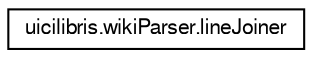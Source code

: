 digraph G
{
  edge [fontname="FreeSans",fontsize="10",labelfontname="FreeSans",labelfontsize="10"];
  node [fontname="FreeSans",fontsize="10",shape=record];
  rankdir="LR";
  Node1 [label="uicilibris.wikiParser.lineJoiner",height=0.2,width=0.4,color="black", fillcolor="white", style="filled",URL="$classuicilibris_1_1wikiParser_1_1lineJoiner.html",tooltip="a class to join lines taking in account some wiki syntax"];
}
